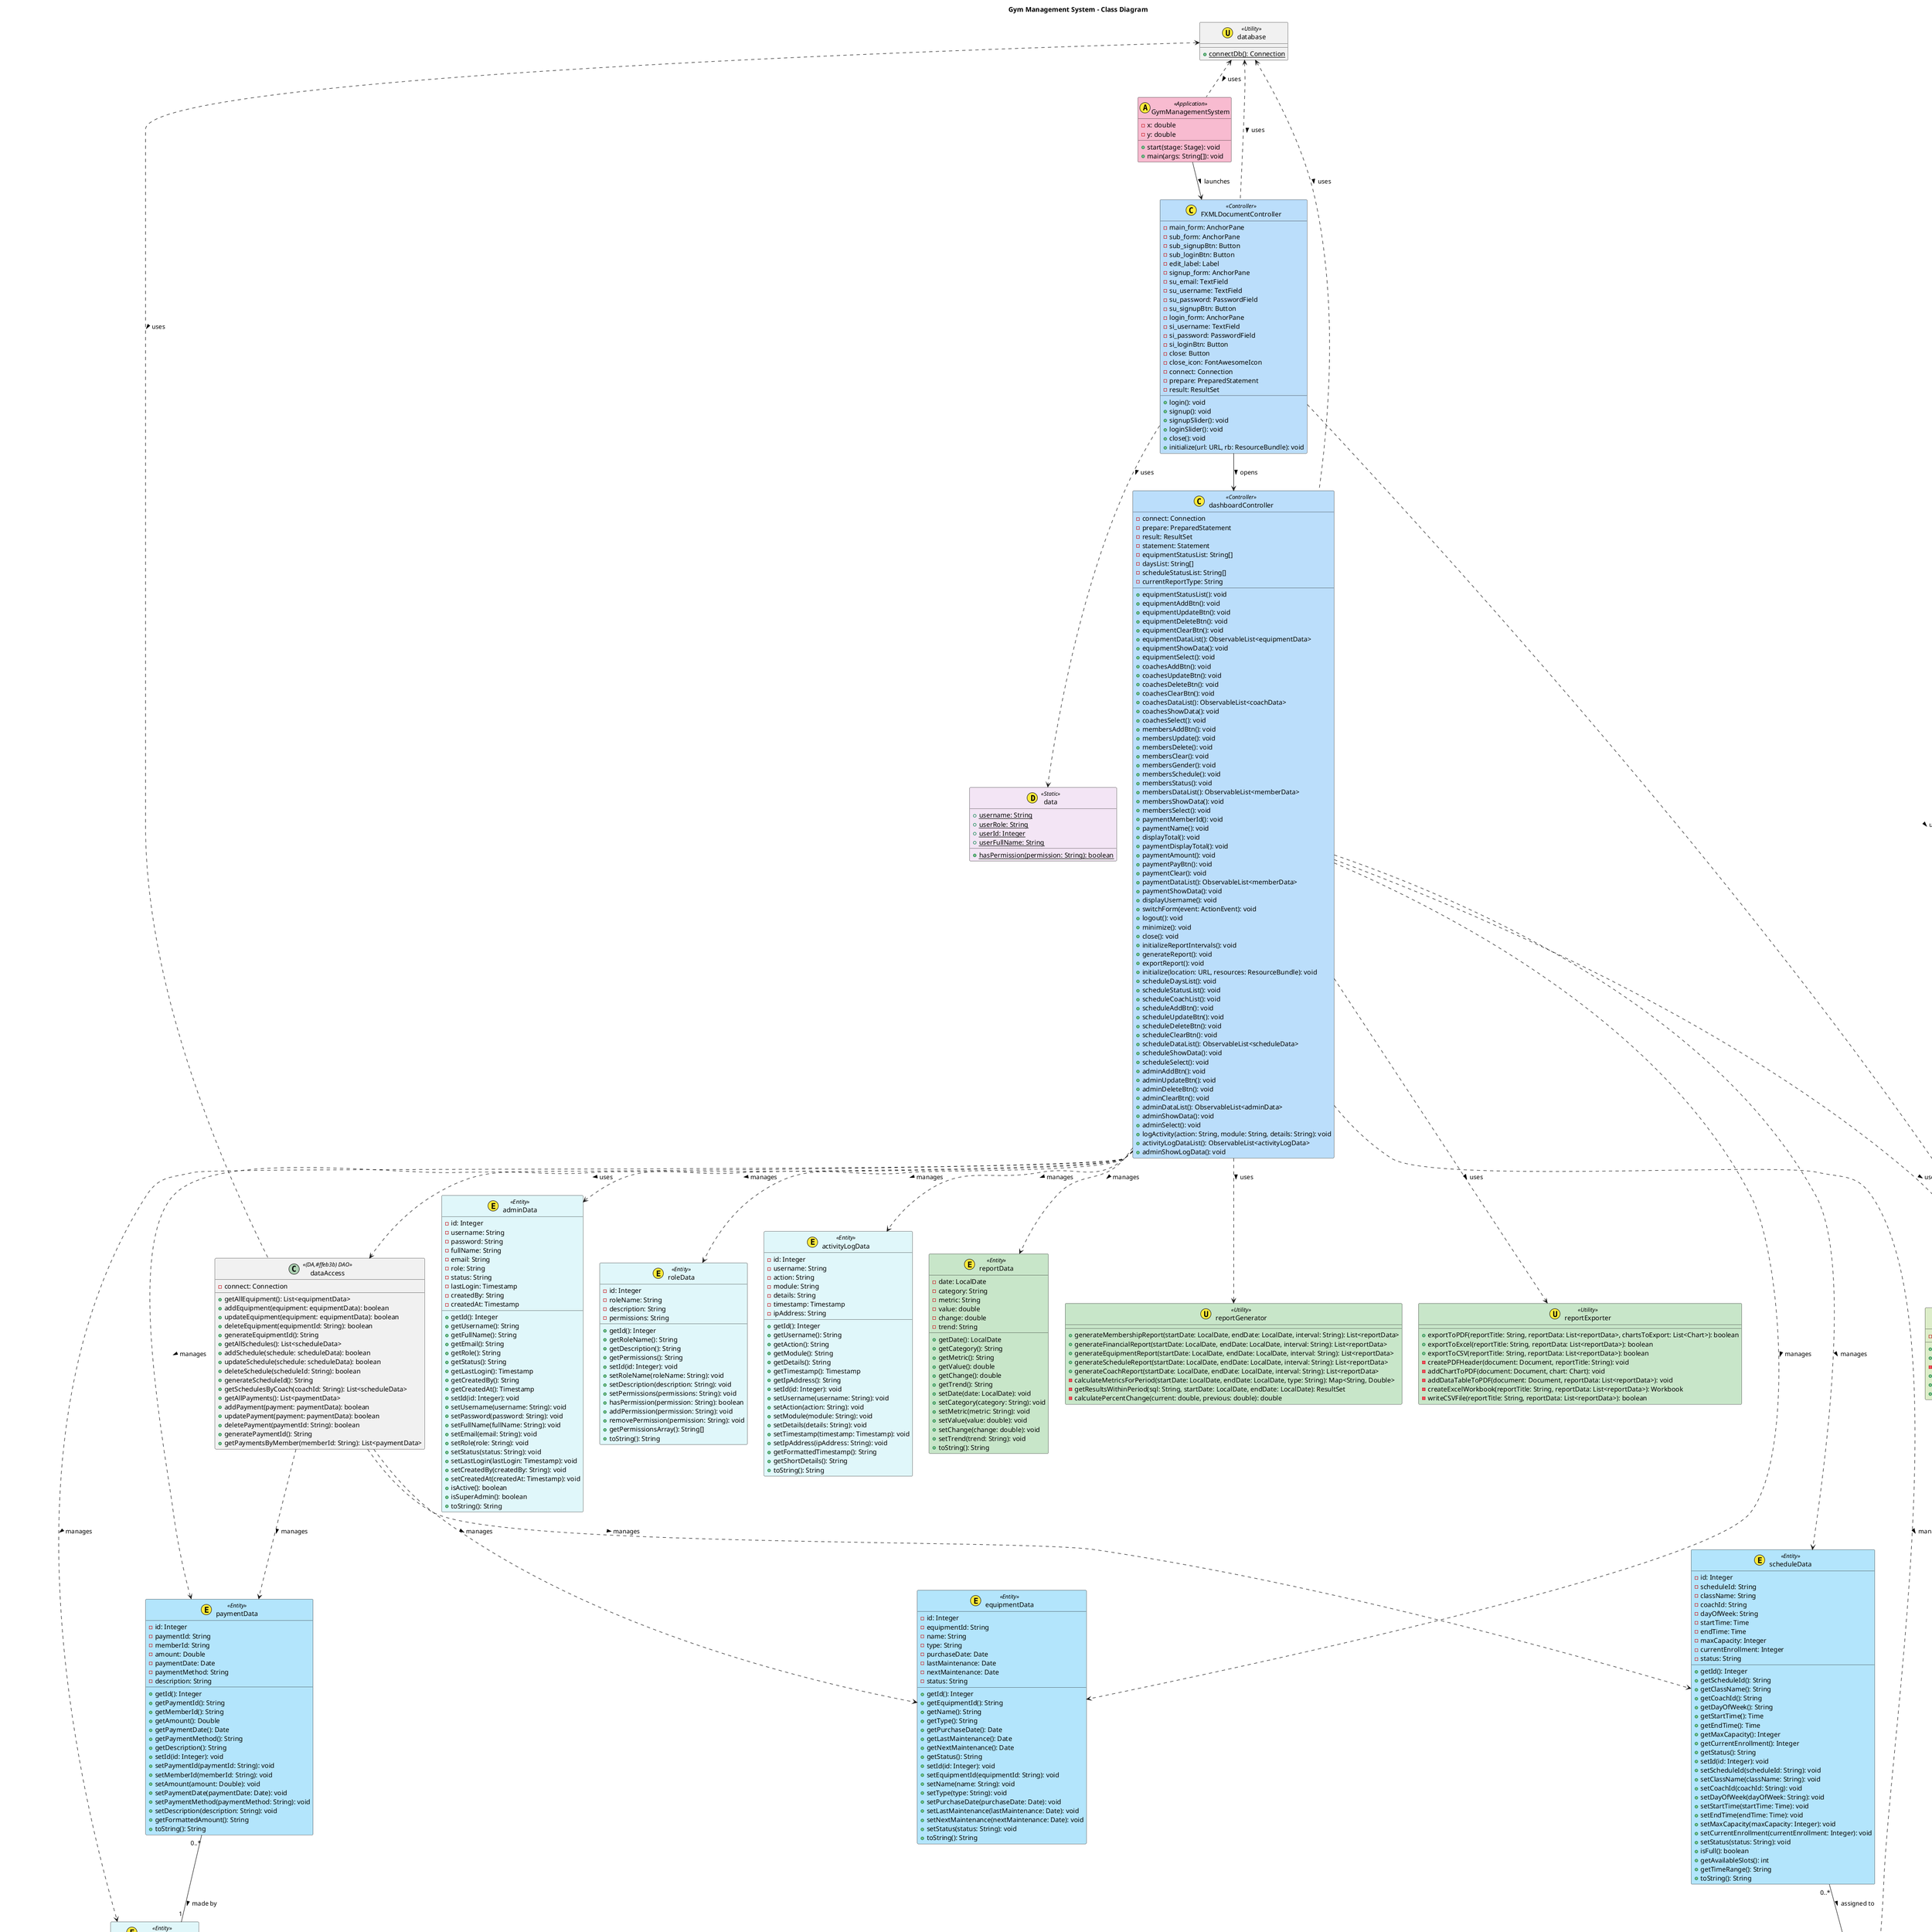 @startuml Gym Management System

' Color definitions for better readability
!define MainEntityColor #e0f7fa
!define DataModelColor #b3e5fc
!define ControllerColor #bbdefb
!define UtilityColor #dcedc8
!define ReportColor #c8e6c9
!define RelationshipColor #9fa8da

' Title
title Gym Management System - Class Diagram

' Main application class
class GymManagementSystem << (A,#ffeb3b) Application >> #f8bbd0 {
  - x: double
  - y: double
  + start(stage: Stage): void
  + main(args: String[]): void
}

' Core Data Models
class data << (D,#ffeb3b) Static >> #f3e5f5 {
  + {static} username: String
  + {static} userRole: String
  + {static} userId: Integer
  + {static} userFullName: String
  + {static} hasPermission(permission: String): boolean
}

class database << (U,#ffeb3b) Utility >> {
  + {static} connectDb(): Connection
}

' Data Model classes
class memberData << (E,#ffeb3b) Entity >> #e0f7fa {
  - id: Integer
  - memberId: String
  - name: String
  - address: String
  - phoneNum: Integer
  - gender: String
  - schedule: String
  - startDate: Date
  - endDate: Date
  - status: String
  - price: Double
  + getid(): Integer
  + getMemberId(): String
  + getName(): String
  + getAddress(): String
  + getPhoneNum(): Integer
  + getGender(): String
  + getSchedule(): String
  + getStartDate(): Date
  + getEndDate(): Date
  + getPrice(): Double
  + getStatus(): String
}

class coachData << (E,#ffeb3b) Entity >> #e0f7fa {
  - id: Integer
  - coachId: String
  - name: String
  - address: String
  - gender: String
  - phoneNum: Integer
  - status: String
  + getId(): Integer
  + getCoachId(): String
  + getName(): String
  + getAddress(): String
  + getGender(): String
  + getPhoneNum(): Integer
  + getStatus(): String
}

class equipmentData << (E,#ffeb3b) Entity >> #b3e5fc {
  - id: Integer
  - equipmentId: String
  - name: String
  - type: String
  - purchaseDate: Date
  - lastMaintenance: Date
  - nextMaintenance: Date
  - status: String
  + getId(): Integer
  + getEquipmentId(): String
  + getName(): String
  + getType(): String
  + getPurchaseDate(): Date
  + getLastMaintenance(): Date
  + getNextMaintenance(): Date
  + getStatus(): String
  + setId(id: Integer): void
  + setEquipmentId(equipmentId: String): void
  + setName(name: String): void
  + setType(type: String): void
  + setPurchaseDate(purchaseDate: Date): void
  + setLastMaintenance(lastMaintenance: Date): void
  + setNextMaintenance(nextMaintenance: Date): void
  + setStatus(status: String): void
  + toString(): String
}

class scheduleData << (E,#ffeb3b) Entity >> #b3e5fc {
  - id: Integer
  - scheduleId: String
  - className: String
  - coachId: String
  - dayOfWeek: String
  - startTime: Time
  - endTime: Time
  - maxCapacity: Integer
  - currentEnrollment: Integer
  - status: String
  + getId(): Integer
  + getScheduleId(): String
  + getClassName(): String
  + getCoachId(): String
  + getDayOfWeek(): String
  + getStartTime(): Time
  + getEndTime(): Time
  + getMaxCapacity(): Integer
  + getCurrentEnrollment(): Integer
  + getStatus(): String
  + setId(id: Integer): void
  + setScheduleId(scheduleId: String): void
  + setClassName(className: String): void
  + setCoachId(coachId: String): void
  + setDayOfWeek(dayOfWeek: String): void
  + setStartTime(startTime: Time): void
  + setEndTime(endTime: Time): void
  + setMaxCapacity(maxCapacity: Integer): void
  + setCurrentEnrollment(currentEnrollment: Integer): void
  + setStatus(status: String): void
  + isFull(): boolean
  + getAvailableSlots(): int
  + getTimeRange(): String
  + toString(): String
}

class paymentData << (E,#ffeb3b) Entity >> #b3e5fc {
  - id: Integer
  - paymentId: String
  - memberId: String
  - amount: Double
  - paymentDate: Date
  - paymentMethod: String
  - description: String
  + getId(): Integer
  + getPaymentId(): String
  + getMemberId(): String
  + getAmount(): Double
  + getPaymentDate(): Date
  + getPaymentMethod(): String
  + getDescription(): String
  + setId(id: Integer): void
  + setPaymentId(paymentId: String): void
  + setMemberId(memberId: String): void
  + setAmount(amount: Double): void
  + setPaymentDate(paymentDate: Date): void
  + setPaymentMethod(paymentMethod: String): void
  + setDescription(description: String): void
  + getFormattedAmount(): String
  + toString(): String
}

class adminData << (E,#ffeb3b) Entity >> #e0f7fa {
  - id: Integer
  - username: String
  - password: String
  - fullName: String
  - email: String
  - role: String
  - status: String
  - lastLogin: Timestamp
  - createdBy: String
  - createdAt: Timestamp
  + getId(): Integer
  + getUsername(): String
  + getFullName(): String
  + getEmail(): String
  + getRole(): String
  + getStatus(): String
  + getLastLogin(): Timestamp
  + getCreatedBy(): String
  + getCreatedAt(): Timestamp
  + setId(id: Integer): void
  + setUsername(username: String): void
  + setPassword(password: String): void
  + setFullName(fullName: String): void
  + setEmail(email: String): void
  + setRole(role: String): void
  + setStatus(status: String): void
  + setLastLogin(lastLogin: Timestamp): void
  + setCreatedBy(createdBy: String): void
  + setCreatedAt(createdAt: Timestamp): void
  + isActive(): boolean
  + isSuperAdmin(): boolean
  + toString(): String
}

class roleData << (E,#ffeb3b) Entity >> #e0f7fa {
  - id: Integer
  - roleName: String
  - description: String
  - permissions: String
  + getId(): Integer
  + getRoleName(): String
  + getDescription(): String
  + getPermissions(): String
  + setId(id: Integer): void
  + setRoleName(roleName: String): void
  + setDescription(description: String): void
  + setPermissions(permissions: String): void
  + hasPermission(permission: String): boolean
  + addPermission(permission: String): void
  + removePermission(permission: String): void
  + getPermissionsArray(): String[]
  + toString(): String
}

class activityLogData << (E,#ffeb3b) Entity >> #e0f7fa {
  - id: Integer
  - username: String
  - action: String
  - module: String
  - details: String
  - timestamp: Timestamp
  - ipAddress: String
  + getId(): Integer
  + getUsername(): String
  + getAction(): String
  + getModule(): String
  + getDetails(): String
  + getTimestamp(): Timestamp
  + getIpAddress(): String
  + setId(id: Integer): void
  + setUsername(username: String): void
  + setAction(action: String): void
  + setModule(module: String): void
  + setDetails(details: String): void
  + setTimestamp(timestamp: Timestamp): void
  + setIpAddress(ipAddress: String): void
  + getFormattedTimestamp(): String
  + getShortDetails(): String
  + toString(): String
}

class reportData << (E,#ffeb3b) Entity >> #c8e6c9 {
  - date: LocalDate
  - category: String
  - metric: String
  - value: double
  - change: double
  - trend: String
  + getDate(): LocalDate
  + getCategory(): String
  + getMetric(): String
  + getValue(): double
  + getChange(): double
  + getTrend(): String
  + setDate(date: LocalDate): void
  + setCategory(category: String): void
  + setMetric(metric: String): void
  + setValue(value: double): void
  + setChange(change: double): void
  + setTrend(trend: String): void
  + toString(): String
}

' Utility classes
class passwordUtil << (U,#ffeb3b) Utility >> #dcedc8 {
  - {static} SALT_LENGTH: int
  + {static} hashPassword(plainTextPassword: String): String
  + {static} checkPassword(plainTextPassword: String, storedHash: String): boolean
  - {static} generateSalt(): byte[]
  + {static} generateRandomPassword(length: int): String
  + {static} isStrongPassword(password: String): boolean
  + {static} getPasswordStrength(password: String): String
}

class reportGenerator << (U,#ffeb3b) Utility >> #c8e6c9 {
  + generateMembershipReport(startDate: LocalDate, endDate: LocalDate, interval: String): List<reportData>
  + generateFinancialReport(startDate: LocalDate, endDate: LocalDate, interval: String): List<reportData>
  + generateEquipmentReport(startDate: LocalDate, endDate: LocalDate, interval: String): List<reportData>
  + generateScheduleReport(startDate: LocalDate, endDate: LocalDate, interval: String): List<reportData>
  + generateCoachReport(startDate: LocalDate, endDate: LocalDate, interval: String): List<reportData>
  - calculateMetricsForPeriod(startDate: LocalDate, endDate: LocalDate, type: String): Map<String, Double>
  - getResultsWithinPeriod(sql: String, startDate: LocalDate, endDate: LocalDate): ResultSet
  - calculatePercentChange(current: double, previous: double): double
}

class reportExporter << (U,#ffeb3b) Utility >> #c8e6c9 {
  + exportToPDF(reportTitle: String, reportData: List<reportData>, chartsToExport: List<Chart>): boolean
  + exportToExcel(reportTitle: String, reportData: List<reportData>): boolean
  + exportToCSV(reportTitle: String, reportData: List<reportData>): boolean
  - createPDFHeader(document: Document, reportTitle: String): void
  - addChartToPDF(document: Document, chart: Chart): void
  - addDataTableToPDF(document: Document, reportData: List<reportData>): void
  - createExcelWorkbook(reportTitle: String, reportData: List<reportData>): Workbook
  - writeCSVFile(reportTitle: String, reportData: List<reportData>): boolean
}

' Data Access class
class dataAccess << (DA,#ffeb3b) DAO >> {
  - connect: Connection
  + getAllEquipment(): List<equipmentData>
  + addEquipment(equipment: equipmentData): boolean
  + updateEquipment(equipment: equipmentData): boolean
  + deleteEquipment(equipmentId: String): boolean
  + generateEquipmentId(): String
  + getAllSchedules(): List<scheduleData>
  + addSchedule(schedule: scheduleData): boolean
  + updateSchedule(schedule: scheduleData): boolean
  + deleteSchedule(scheduleId: String): boolean
  + generateScheduleId(): String
  + getSchedulesByCoach(coachId: String): List<scheduleData>
  + getAllPayments(): List<paymentData>
  + addPayment(payment: paymentData): boolean
  + updatePayment(payment: paymentData): boolean
  + deletePayment(paymentId: String): boolean
  + generatePaymentId(): String
  + getPaymentsByMember(memberId: String): List<paymentData>
}

' Controllers
class FXMLDocumentController << (C,#ffeb3b) Controller >> #bbdefb {
  - main_form: AnchorPane
  - sub_form: AnchorPane
  - sub_signupBtn: Button
  - sub_loginBtn: Button
  - edit_label: Label
  - signup_form: AnchorPane
  - su_email: TextField
  - su_username: TextField
  - su_password: PasswordField
  - su_signupBtn: Button
  - login_form: AnchorPane
  - si_username: TextField
  - si_password: PasswordField
  - si_loginBtn: Button
  - close: Button
  - close_icon: FontAwesomeIcon
  - connect: Connection
  - prepare: PreparedStatement
  - result: ResultSet
  + login(): void
  + signup(): void
  + signupSlider(): void
  + loginSlider(): void
  + close(): void
  + initialize(url: URL, rb: ResourceBundle): void
}

class dashboardController << (C,#ffeb3b) Controller >> #bbdefb {
  - connect: Connection
  - prepare: PreparedStatement
  - result: ResultSet
  - statement: Statement
  - equipmentStatusList: String[]
  - daysList: String[]
  - scheduleStatusList: String[]
  - currentReportType: String
  ' Other fields not shown for brevity
  + equipmentStatusList(): void
  + equipmentAddBtn(): void
  + equipmentUpdateBtn(): void
  + equipmentDeleteBtn(): void
  + equipmentClearBtn(): void
  + equipmentDataList(): ObservableList<equipmentData>
  + equipmentShowData(): void
  + equipmentSelect(): void
  + coachesAddBtn(): void
  + coachesUpdateBtn(): void
  + coachesDeleteBtn(): void
  + coachesClearBtn(): void
  + coachesDataList(): ObservableList<coachData>
  + coachesShowData(): void
  + coachesSelect(): void
  + membersAddBtn(): void
  + membersUpdate(): void
  + membersDelete(): void
  + membersClear(): void
  + membersGender(): void
  + membersSchedule(): void
  + membersStatus(): void
  + membersDataList(): ObservableList<memberData>
  + membersShowData(): void
  + membersSelect(): void
  + paymentMemberId(): void
  + paymentName(): void
  + displayTotal(): void
  + paymentDisplayTotal(): void
  + paymentAmount(): void
  + paymentPayBtn(): void
  + paymentClear(): void
  + paymentDataList(): ObservableList<memberData>
  + paymentShowData(): void
  + displayUsername(): void
  + switchForm(event: ActionEvent): void
  + logout(): void
  + minimize(): void
  + close(): void
  + initializeReportIntervals(): void
  + generateReport(): void
  + exportReport(): void
  + initialize(location: URL, resources: ResourceBundle): void
  + scheduleDaysList(): void
  + scheduleStatusList(): void
  + scheduleCoachList(): void
  + scheduleAddBtn(): void
  + scheduleUpdateBtn(): void
  + scheduleDeleteBtn(): void
  + scheduleClearBtn(): void
  + scheduleDataList(): ObservableList<scheduleData>
  + scheduleShowData(): void
  + scheduleSelect(): void
  + adminAddBtn(): void
  + adminUpdateBtn(): void
  + adminDeleteBtn(): void
  + adminClearBtn(): void
  + adminDataList(): ObservableList<adminData>
  + adminShowData(): void
  + adminSelect(): void
  + logActivity(action: String, module: String, details: String): void
  + activityLogDataList(): ObservableList<activityLogData>
  + adminShowLogData(): void
}

' Relationships
GymManagementSystem --> FXMLDocumentController : launches >
FXMLDocumentController --> dashboardController : opens >

database <.. GymManagementSystem : uses >
database <.. FXMLDocumentController : uses >
database <.. dashboardController : uses >
database <.. dataAccess : uses >

dataAccess ..> equipmentData : manages >
dataAccess ..> scheduleData : manages >
dataAccess ..> paymentData : manages >

dashboardController ..> memberData : manages >
dashboardController ..> coachData : manages >
dashboardController ..> equipmentData : manages >
dashboardController ..> scheduleData : manages >
dashboardController ..> paymentData : manages >
dashboardController ..> adminData : manages >
dashboardController ..> activityLogData : manages >
dashboardController ..> reportData : manages >
dashboardController ..> roleData : manages >

dashboardController ..> dataAccess : uses >
dashboardController ..> passwordUtil : uses >
dashboardController ..> reportGenerator : uses >
dashboardController ..> reportExporter : uses >

FXMLDocumentController ..> passwordUtil : uses >
FXMLDocumentController ..> data : uses >

scheduleData "0..*" -- "1" coachData : assigned to >
paymentData "0..*" -- "1" memberData : made by >

@enduml 